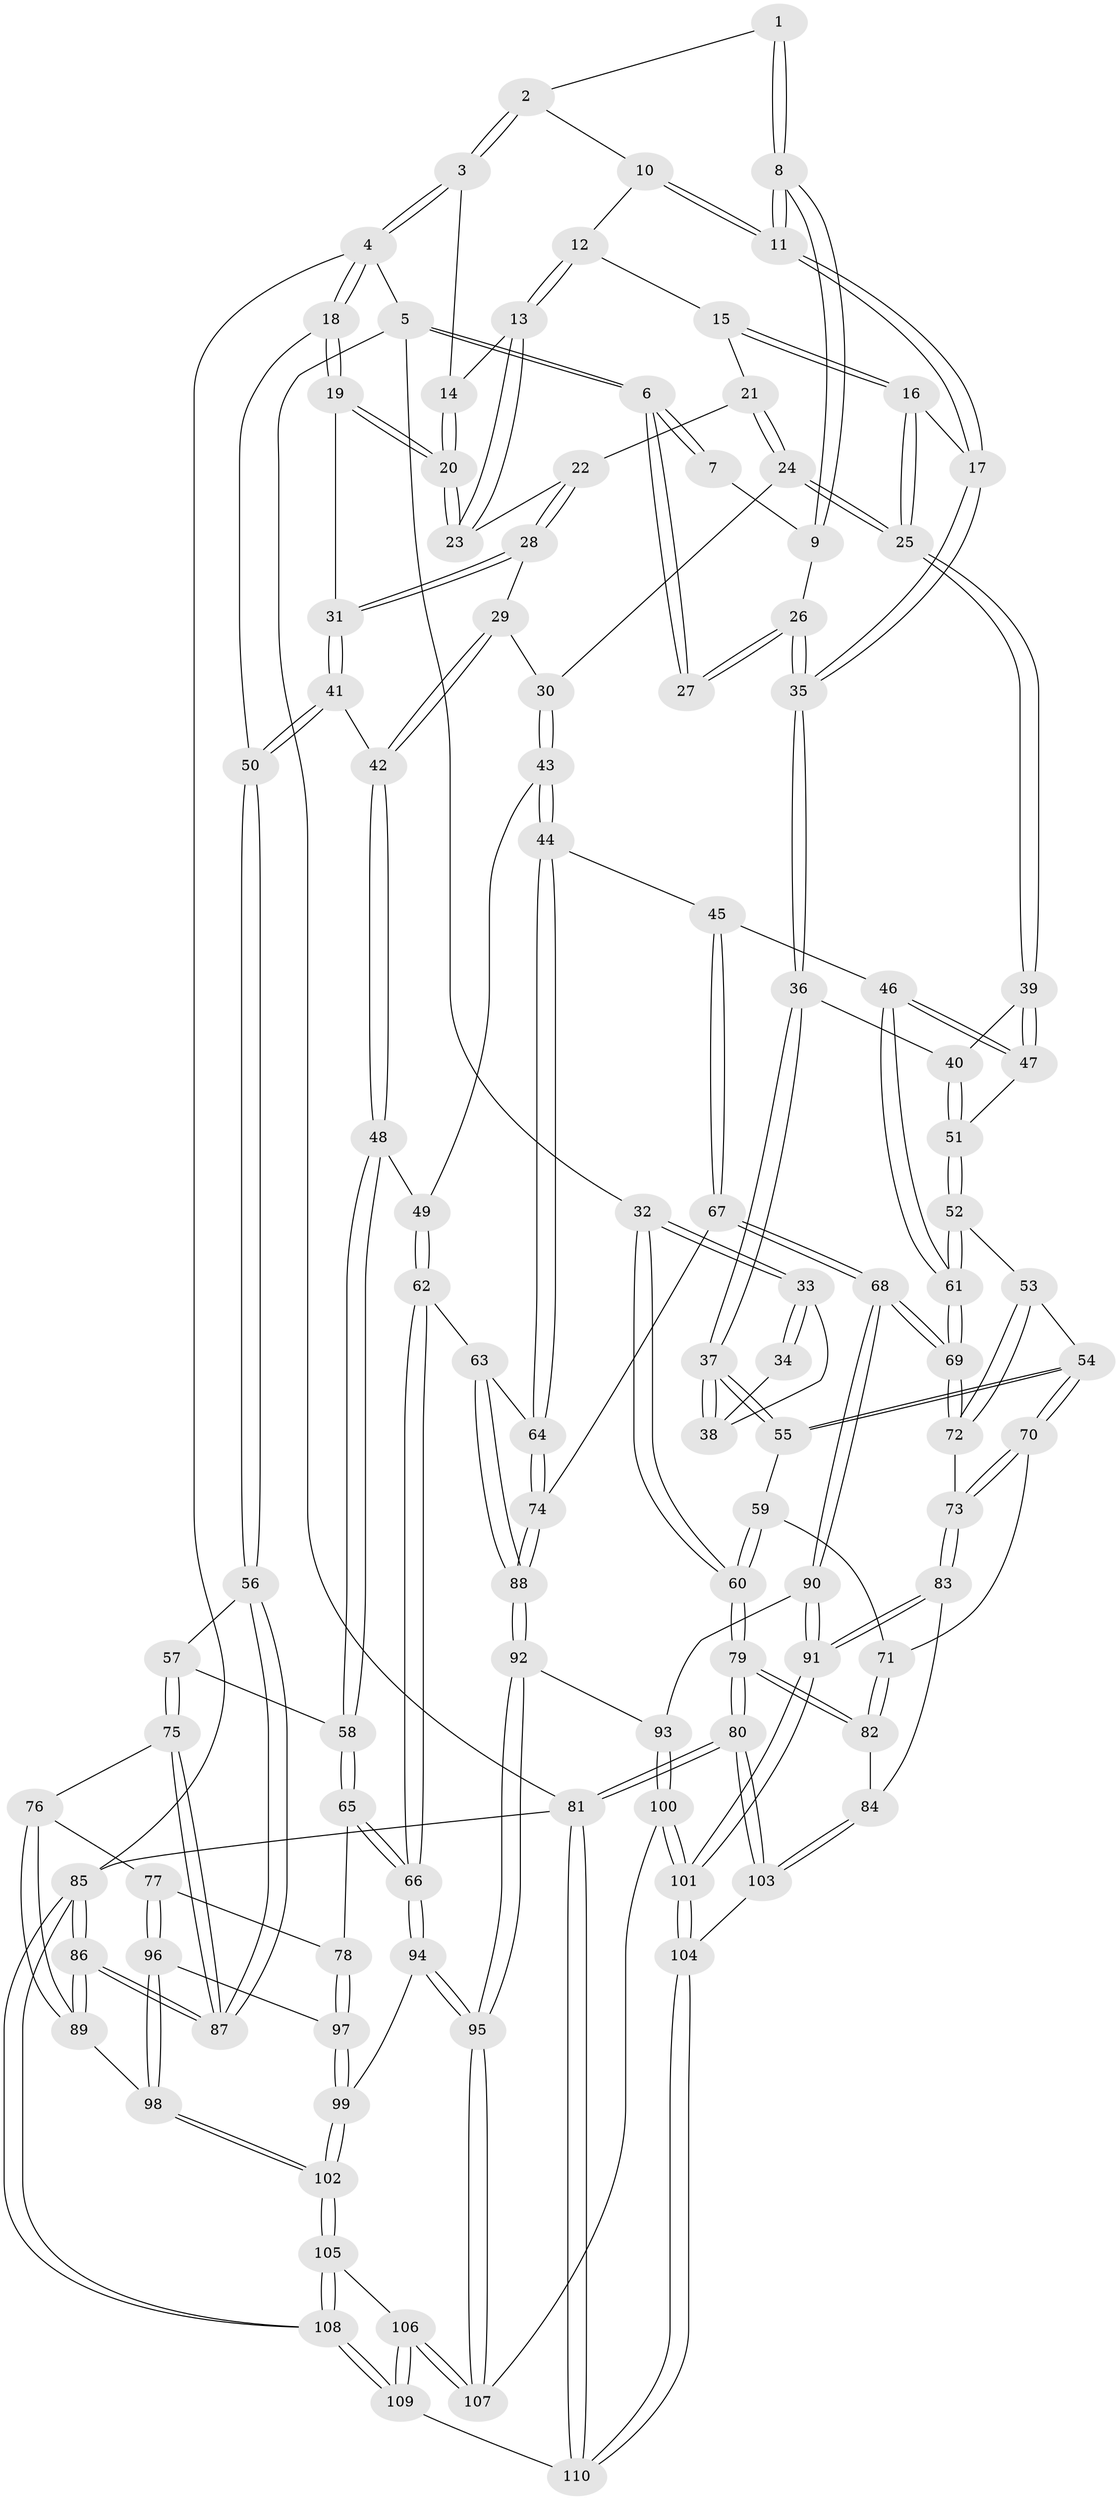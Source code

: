 // coarse degree distribution, {3: 0.09375, 4: 0.5625, 5: 0.296875, 7: 0.015625, 2: 0.015625, 6: 0.015625}
// Generated by graph-tools (version 1.1) at 2025/42/03/06/25 10:42:30]
// undirected, 110 vertices, 272 edges
graph export_dot {
graph [start="1"]
  node [color=gray90,style=filled];
  1 [pos="+0.45486481492572306+0"];
  2 [pos="+0.5277637774712296+0"];
  3 [pos="+1+0"];
  4 [pos="+1+0"];
  5 [pos="+0+0"];
  6 [pos="+0+0"];
  7 [pos="+0.2875029402211622+0"];
  8 [pos="+0.36123134646314103+0.1578481017017781"];
  9 [pos="+0.3100225089040518+0.14165080734822277"];
  10 [pos="+0.5469170707349128+0"];
  11 [pos="+0.435494730592308+0.20128777263402922"];
  12 [pos="+0.5999748169088654+0.017516955622688"];
  13 [pos="+0.7576588722254105+0.09713218090447408"];
  14 [pos="+0.953042764288819+0"];
  15 [pos="+0.6046904257403538+0.14111368758188236"];
  16 [pos="+0.4577153358579082+0.22864406310349464"];
  17 [pos="+0.43657880215694633+0.20316554687605265"];
  18 [pos="+1+0.08945181984413601"];
  19 [pos="+0.8974231054192767+0.23129523743439026"];
  20 [pos="+0.8858481047821042+0.21613756020124494"];
  21 [pos="+0.6953455662007088+0.17714276529424386"];
  22 [pos="+0.7092923624031747+0.17274096050835924"];
  23 [pos="+0.7579380868907438+0.12585489070485964"];
  24 [pos="+0.5940486947457035+0.3060900184585716"];
  25 [pos="+0.48284088386809454+0.29445392460310904"];
  26 [pos="+0.23443963952812555+0.1592511181661456"];
  27 [pos="+0.2160012492113723+0.15269270086831047"];
  28 [pos="+0.7376164387411832+0.2567440948226497"];
  29 [pos="+0.6807162346289801+0.3388853213300925"];
  30 [pos="+0.6500004821531651+0.3455509290351054"];
  31 [pos="+0.8700049533069453+0.3187942491525007"];
  32 [pos="+0+0.21320759424293195"];
  33 [pos="+0+0.22328461446703396"];
  34 [pos="+0.1853347994066313+0.17438293089661333"];
  35 [pos="+0.22542199035402244+0.33653526182655374"];
  36 [pos="+0.21497200605405362+0.36884423737050726"];
  37 [pos="+0.18999433081696548+0.391289940305391"];
  38 [pos="+0.07608403351367088+0.2973650031978068"];
  39 [pos="+0.47337964919372333+0.3172593025790057"];
  40 [pos="+0.3237893990691093+0.3685706702105652"];
  41 [pos="+0.8690988068823657+0.3425474721136748"];
  42 [pos="+0.8501114387808039+0.36994461499670195"];
  43 [pos="+0.6617964827435718+0.44566230293440495"];
  44 [pos="+0.6010011713743839+0.5108045655724345"];
  45 [pos="+0.5227275779266577+0.4813337343261315"];
  46 [pos="+0.49581552199073076+0.454407591321398"];
  47 [pos="+0.4738656236560461+0.39123953846378473"];
  48 [pos="+0.8389571993820667+0.4320592036839013"];
  49 [pos="+0.7523557883163189+0.4704007135328531"];
  50 [pos="+1+0.44660293679794494"];
  51 [pos="+0.3538078154704026+0.46746928716687325"];
  52 [pos="+0.3266311137511834+0.5084353330523721"];
  53 [pos="+0.2251768241665621+0.4744188898624646"];
  54 [pos="+0.21433062474592507+0.46857544649622257"];
  55 [pos="+0.18592714422580855+0.420200177337"];
  56 [pos="+1+0.4638482783073798"];
  57 [pos="+0.8862686914892928+0.5093938855888362"];
  58 [pos="+0.8803351933867283+0.5062068411579062"];
  59 [pos="+0.060844941910271795+0.4831903766423632"];
  60 [pos="+0+0.520446554949664"];
  61 [pos="+0.36869196645672536+0.5700726435919079"];
  62 [pos="+0.7189943063793832+0.6327368167431812"];
  63 [pos="+0.6765579718554207+0.6148066188623073"];
  64 [pos="+0.6276287295730196+0.5902214257703912"];
  65 [pos="+0.7643369519071367+0.6453470588373705"];
  66 [pos="+0.7345134218344485+0.648919595059871"];
  67 [pos="+0.46328962492616843+0.6447758016038118"];
  68 [pos="+0.4010483020432543+0.656841991230987"];
  69 [pos="+0.37630524811122923+0.6366057036693373"];
  70 [pos="+0.1709765492172905+0.6066125545697887"];
  71 [pos="+0.14262041430914713+0.6194893208041317"];
  72 [pos="+0.2852805787930706+0.6523005107135245"];
  73 [pos="+0.27167069619469364+0.6577995632164088"];
  74 [pos="+0.5288171666182004+0.6583177525413644"];
  75 [pos="+0.9491146580910701+0.6431565648011651"];
  76 [pos="+0.9368734468856782+0.6556271552332134"];
  77 [pos="+0.8547791075125153+0.6792664591049474"];
  78 [pos="+0.8433269207927993+0.6764853339899695"];
  79 [pos="+0+0.7104846696456402"];
  80 [pos="+0+1"];
  81 [pos="+0+1"];
  82 [pos="+0.04323146811479856+0.7187809760971205"];
  83 [pos="+0.2402741592039518+0.7224406953401946"];
  84 [pos="+0.10694472223013297+0.7588196032713097"];
  85 [pos="+1+1"];
  86 [pos="+1+1"];
  87 [pos="+1+0.6105141458663325"];
  88 [pos="+0.5683677598584117+0.7492011921675832"];
  89 [pos="+0.9594812899153876+0.8063204724041786"];
  90 [pos="+0.4006440998583428+0.6923133541893679"];
  91 [pos="+0.2931990892611832+0.8143574437542849"];
  92 [pos="+0.584016520096345+0.7961848164631662"];
  93 [pos="+0.4332465103524889+0.7658279956031747"];
  94 [pos="+0.7023868803279185+0.7718789540073677"];
  95 [pos="+0.6146371230447086+0.8318047950770472"];
  96 [pos="+0.8695327916661365+0.7467762339993801"];
  97 [pos="+0.8085269137392442+0.7944635428522635"];
  98 [pos="+0.9207969273054679+0.8038941724244616"];
  99 [pos="+0.7892649291500398+0.8179194660718251"];
  100 [pos="+0.4161809532183846+0.846460879476444"];
  101 [pos="+0.2853577289517121+0.953283953943226"];
  102 [pos="+0.8192915289810423+0.8535207624251645"];
  103 [pos="+0.14830145264850036+0.8313412633218275"];
  104 [pos="+0.2607713979584582+1"];
  105 [pos="+0.8203745055588725+0.8761888186462076"];
  106 [pos="+0.6050094779270369+0.9335670920586809"];
  107 [pos="+0.6011385140935562+0.8904965213433769"];
  108 [pos="+0.9522642606732734+1"];
  109 [pos="+0.5964423120282748+1"];
  110 [pos="+0.24876028665385677+1"];
  1 -- 2;
  1 -- 8;
  1 -- 8;
  2 -- 3;
  2 -- 3;
  2 -- 10;
  3 -- 4;
  3 -- 4;
  3 -- 14;
  4 -- 5;
  4 -- 18;
  4 -- 18;
  4 -- 85;
  5 -- 6;
  5 -- 6;
  5 -- 32;
  5 -- 81;
  6 -- 7;
  6 -- 7;
  6 -- 27;
  6 -- 27;
  7 -- 9;
  8 -- 9;
  8 -- 9;
  8 -- 11;
  8 -- 11;
  9 -- 26;
  10 -- 11;
  10 -- 11;
  10 -- 12;
  11 -- 17;
  11 -- 17;
  12 -- 13;
  12 -- 13;
  12 -- 15;
  13 -- 14;
  13 -- 23;
  13 -- 23;
  14 -- 20;
  14 -- 20;
  15 -- 16;
  15 -- 16;
  15 -- 21;
  16 -- 17;
  16 -- 25;
  16 -- 25;
  17 -- 35;
  17 -- 35;
  18 -- 19;
  18 -- 19;
  18 -- 50;
  19 -- 20;
  19 -- 20;
  19 -- 31;
  20 -- 23;
  20 -- 23;
  21 -- 22;
  21 -- 24;
  21 -- 24;
  22 -- 23;
  22 -- 28;
  22 -- 28;
  24 -- 25;
  24 -- 25;
  24 -- 30;
  25 -- 39;
  25 -- 39;
  26 -- 27;
  26 -- 27;
  26 -- 35;
  26 -- 35;
  28 -- 29;
  28 -- 31;
  28 -- 31;
  29 -- 30;
  29 -- 42;
  29 -- 42;
  30 -- 43;
  30 -- 43;
  31 -- 41;
  31 -- 41;
  32 -- 33;
  32 -- 33;
  32 -- 60;
  32 -- 60;
  33 -- 34;
  33 -- 34;
  33 -- 38;
  34 -- 38;
  35 -- 36;
  35 -- 36;
  36 -- 37;
  36 -- 37;
  36 -- 40;
  37 -- 38;
  37 -- 38;
  37 -- 55;
  37 -- 55;
  39 -- 40;
  39 -- 47;
  39 -- 47;
  40 -- 51;
  40 -- 51;
  41 -- 42;
  41 -- 50;
  41 -- 50;
  42 -- 48;
  42 -- 48;
  43 -- 44;
  43 -- 44;
  43 -- 49;
  44 -- 45;
  44 -- 64;
  44 -- 64;
  45 -- 46;
  45 -- 67;
  45 -- 67;
  46 -- 47;
  46 -- 47;
  46 -- 61;
  46 -- 61;
  47 -- 51;
  48 -- 49;
  48 -- 58;
  48 -- 58;
  49 -- 62;
  49 -- 62;
  50 -- 56;
  50 -- 56;
  51 -- 52;
  51 -- 52;
  52 -- 53;
  52 -- 61;
  52 -- 61;
  53 -- 54;
  53 -- 72;
  53 -- 72;
  54 -- 55;
  54 -- 55;
  54 -- 70;
  54 -- 70;
  55 -- 59;
  56 -- 57;
  56 -- 87;
  56 -- 87;
  57 -- 58;
  57 -- 75;
  57 -- 75;
  58 -- 65;
  58 -- 65;
  59 -- 60;
  59 -- 60;
  59 -- 71;
  60 -- 79;
  60 -- 79;
  61 -- 69;
  61 -- 69;
  62 -- 63;
  62 -- 66;
  62 -- 66;
  63 -- 64;
  63 -- 88;
  63 -- 88;
  64 -- 74;
  64 -- 74;
  65 -- 66;
  65 -- 66;
  65 -- 78;
  66 -- 94;
  66 -- 94;
  67 -- 68;
  67 -- 68;
  67 -- 74;
  68 -- 69;
  68 -- 69;
  68 -- 90;
  68 -- 90;
  69 -- 72;
  69 -- 72;
  70 -- 71;
  70 -- 73;
  70 -- 73;
  71 -- 82;
  71 -- 82;
  72 -- 73;
  73 -- 83;
  73 -- 83;
  74 -- 88;
  74 -- 88;
  75 -- 76;
  75 -- 87;
  75 -- 87;
  76 -- 77;
  76 -- 89;
  76 -- 89;
  77 -- 78;
  77 -- 96;
  77 -- 96;
  78 -- 97;
  78 -- 97;
  79 -- 80;
  79 -- 80;
  79 -- 82;
  79 -- 82;
  80 -- 81;
  80 -- 81;
  80 -- 103;
  80 -- 103;
  81 -- 110;
  81 -- 110;
  81 -- 85;
  82 -- 84;
  83 -- 84;
  83 -- 91;
  83 -- 91;
  84 -- 103;
  84 -- 103;
  85 -- 86;
  85 -- 86;
  85 -- 108;
  85 -- 108;
  86 -- 87;
  86 -- 87;
  86 -- 89;
  86 -- 89;
  88 -- 92;
  88 -- 92;
  89 -- 98;
  90 -- 91;
  90 -- 91;
  90 -- 93;
  91 -- 101;
  91 -- 101;
  92 -- 93;
  92 -- 95;
  92 -- 95;
  93 -- 100;
  93 -- 100;
  94 -- 95;
  94 -- 95;
  94 -- 99;
  95 -- 107;
  95 -- 107;
  96 -- 97;
  96 -- 98;
  96 -- 98;
  97 -- 99;
  97 -- 99;
  98 -- 102;
  98 -- 102;
  99 -- 102;
  99 -- 102;
  100 -- 101;
  100 -- 101;
  100 -- 107;
  101 -- 104;
  101 -- 104;
  102 -- 105;
  102 -- 105;
  103 -- 104;
  104 -- 110;
  104 -- 110;
  105 -- 106;
  105 -- 108;
  105 -- 108;
  106 -- 107;
  106 -- 107;
  106 -- 109;
  106 -- 109;
  108 -- 109;
  108 -- 109;
  109 -- 110;
}

